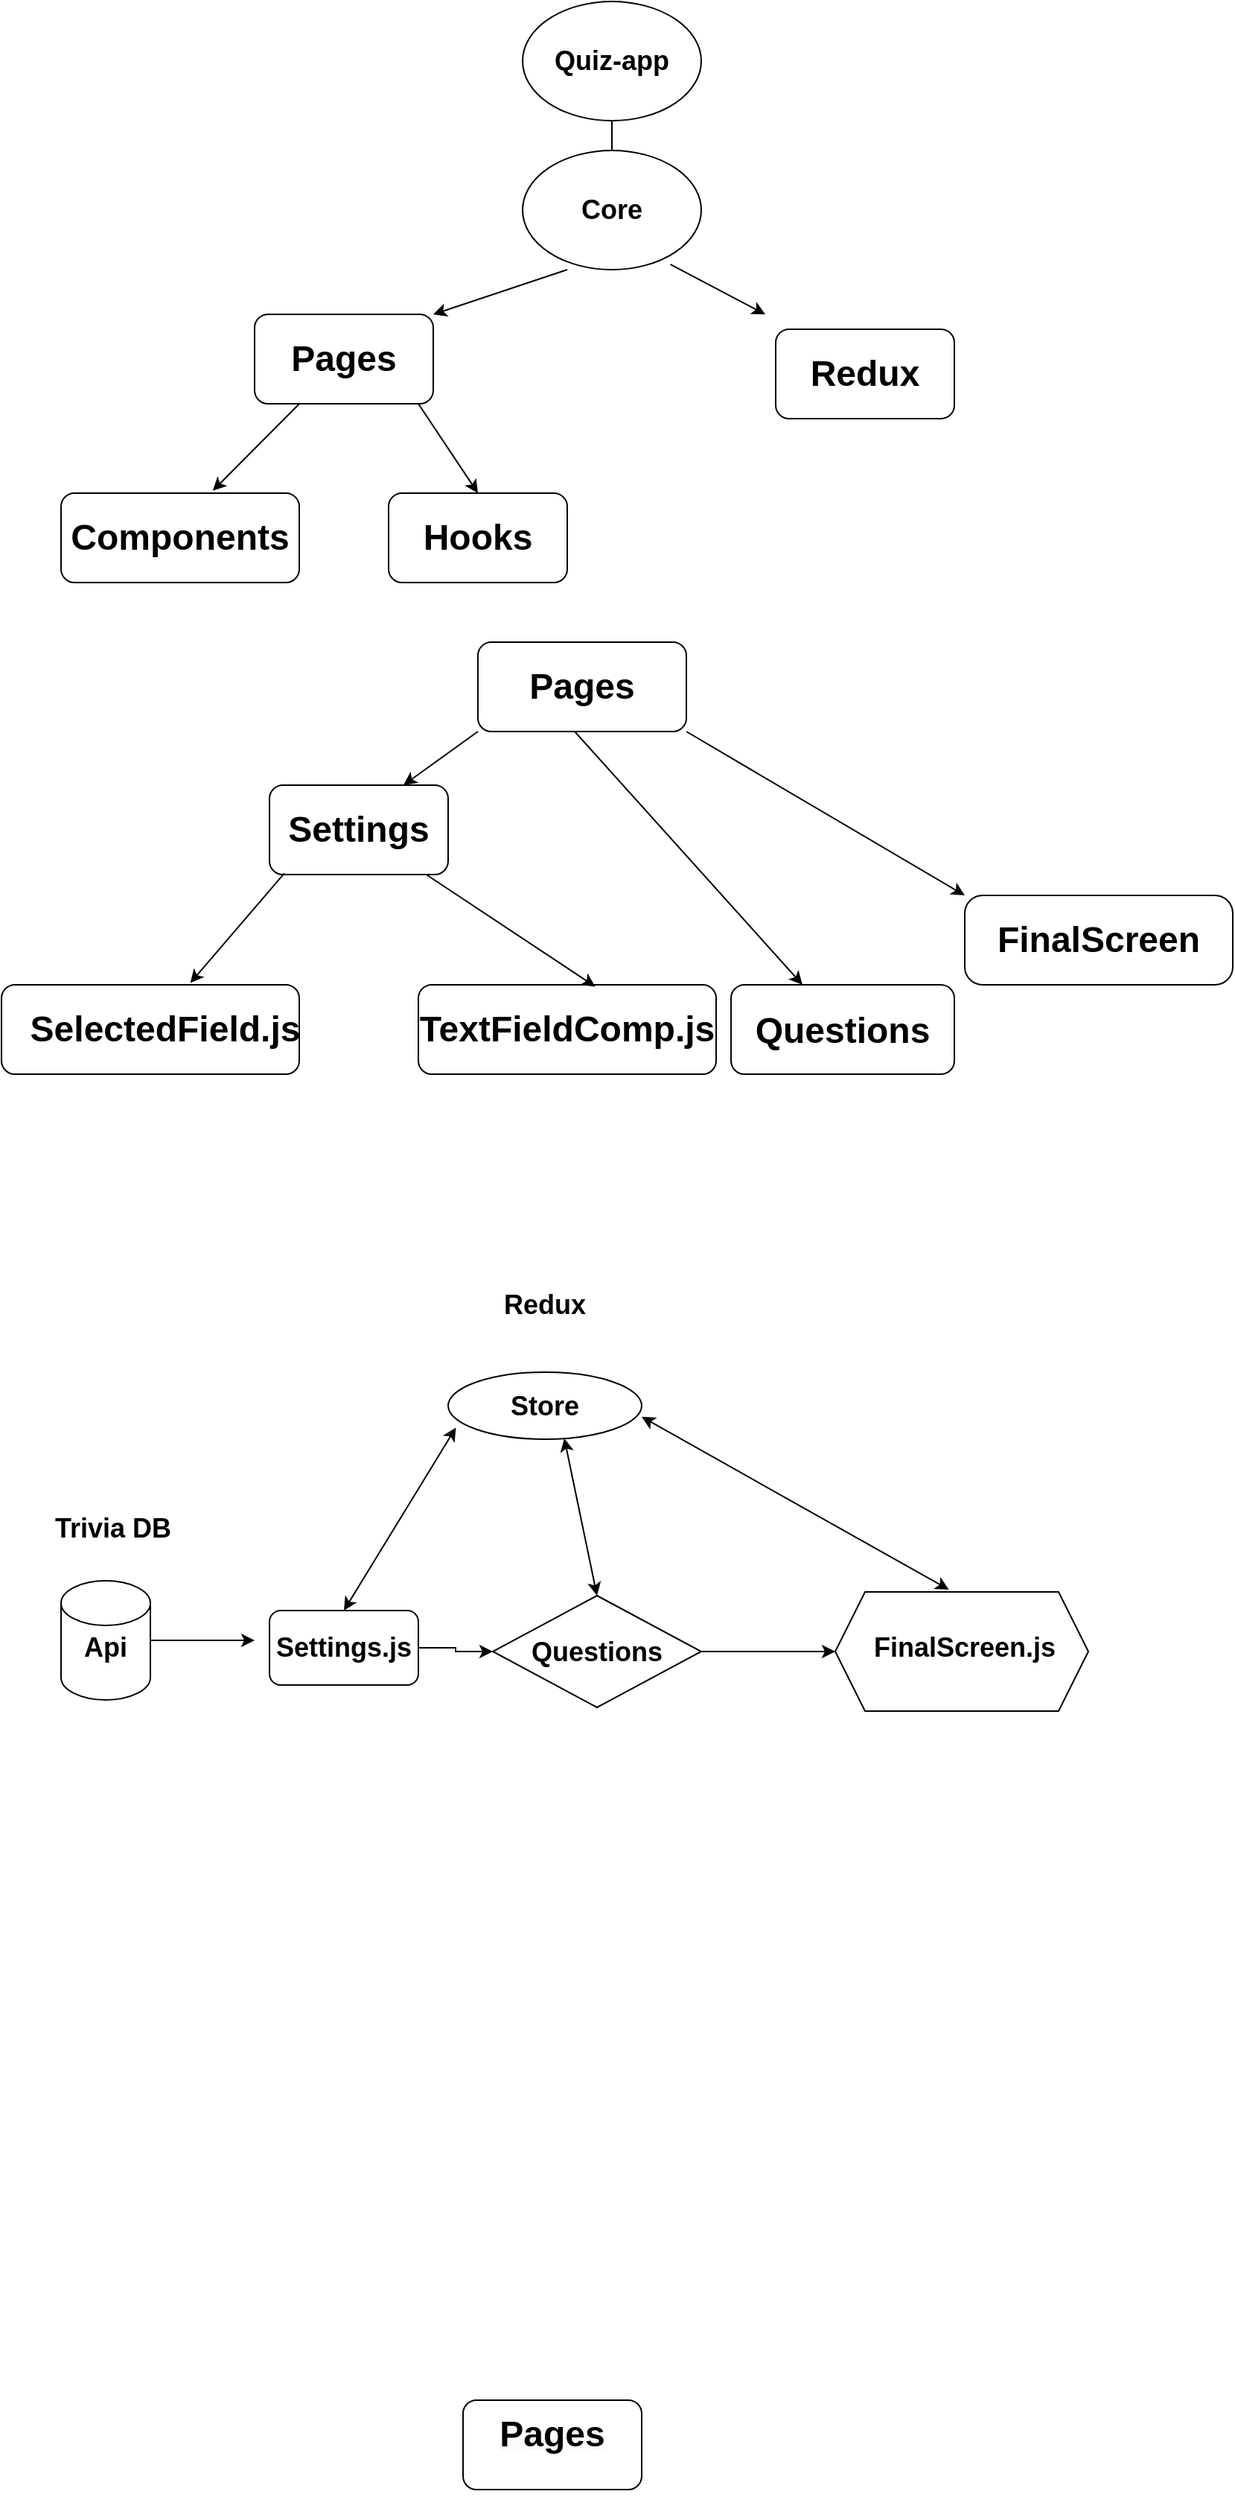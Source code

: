 <mxfile version="24.4.4" type="device">
  <diagram name="Страница — 1" id="VmjqyNmFM1wg9IQqO81X">
    <mxGraphModel dx="1050" dy="1734" grid="1" gridSize="10" guides="1" tooltips="1" connect="1" arrows="1" fold="1" page="1" pageScale="1" pageWidth="827" pageHeight="1169" math="0" shadow="0">
      <root>
        <mxCell id="0" />
        <mxCell id="1" parent="0" />
        <mxCell id="yJR4qd-kgjqClzg5IudC-28" value="" style="edgeStyle=orthogonalEdgeStyle;rounded=0;orthogonalLoop=1;jettySize=auto;html=1;" parent="1" source="jmabir00x-mEjmgOhvh--1" target="yJR4qd-kgjqClzg5IudC-25" edge="1">
          <mxGeometry relative="1" as="geometry" />
        </mxCell>
        <mxCell id="jmabir00x-mEjmgOhvh--1" value="" style="ellipse;whiteSpace=wrap;html=1;" parent="1" vertex="1">
          <mxGeometry x="350" y="-1110" width="120" height="80" as="geometry" />
        </mxCell>
        <mxCell id="jmabir00x-mEjmgOhvh--2" value="&lt;b&gt;&lt;font style=&quot;font-size: 18px;&quot;&gt;Quiz-app&lt;/font&gt;&lt;/b&gt;" style="text;html=1;align=center;verticalAlign=middle;whiteSpace=wrap;rounded=0;strokeWidth=9;" parent="1" vertex="1">
          <mxGeometry x="360" y="-1092.5" width="100" height="45" as="geometry" />
        </mxCell>
        <mxCell id="yJR4qd-kgjqClzg5IudC-14" value="" style="rounded=1;whiteSpace=wrap;html=1;" parent="1" vertex="1">
          <mxGeometry x="40" y="-780" width="160" height="60" as="geometry" />
        </mxCell>
        <mxCell id="yJR4qd-kgjqClzg5IudC-15" value="" style="rounded=1;whiteSpace=wrap;html=1;" parent="1" vertex="1">
          <mxGeometry x="260" y="-780" width="120" height="60" as="geometry" />
        </mxCell>
        <mxCell id="yJR4qd-kgjqClzg5IudC-16" value="" style="rounded=1;whiteSpace=wrap;html=1;" parent="1" vertex="1">
          <mxGeometry x="170" y="-900" width="120" height="60" as="geometry" />
        </mxCell>
        <mxCell id="yJR4qd-kgjqClzg5IudC-17" value="" style="rounded=1;whiteSpace=wrap;html=1;" parent="1" vertex="1">
          <mxGeometry x="520" y="-890" width="120" height="60" as="geometry" />
        </mxCell>
        <mxCell id="yJR4qd-kgjqClzg5IudC-18" value="&lt;b&gt;&lt;font style=&quot;font-size: 24px;&quot;&gt;Components&lt;/font&gt;&lt;/b&gt;" style="text;html=1;align=center;verticalAlign=middle;whiteSpace=wrap;rounded=0;" parent="1" vertex="1">
          <mxGeometry x="90" y="-765" width="60" height="30" as="geometry" />
        </mxCell>
        <mxCell id="yJR4qd-kgjqClzg5IudC-19" value="&lt;font style=&quot;font-size: 24px;&quot;&gt;&lt;b&gt;Hooks&lt;/b&gt;&lt;/font&gt;" style="text;html=1;align=center;verticalAlign=middle;whiteSpace=wrap;rounded=0;" parent="1" vertex="1">
          <mxGeometry x="290" y="-765" width="60" height="30" as="geometry" />
        </mxCell>
        <mxCell id="yJR4qd-kgjqClzg5IudC-20" value="&lt;b&gt;&lt;font style=&quot;font-size: 24px;&quot;&gt;Pages&lt;/font&gt;&lt;/b&gt;" style="text;html=1;align=center;verticalAlign=middle;whiteSpace=wrap;rounded=0;" parent="1" vertex="1">
          <mxGeometry x="200" y="-885" width="60" height="30" as="geometry" />
        </mxCell>
        <mxCell id="yJR4qd-kgjqClzg5IudC-21" value="&lt;b&gt;&lt;font style=&quot;font-size: 24px;&quot;&gt;Redux&lt;/font&gt;&lt;/b&gt;" style="text;html=1;align=center;verticalAlign=middle;whiteSpace=wrap;rounded=0;" parent="1" vertex="1">
          <mxGeometry x="550" y="-875" width="60" height="30" as="geometry" />
        </mxCell>
        <mxCell id="yJR4qd-kgjqClzg5IudC-24" value="" style="ellipse;whiteSpace=wrap;html=1;" parent="1" vertex="1">
          <mxGeometry x="350" y="-1010" width="120" height="80" as="geometry" />
        </mxCell>
        <mxCell id="yJR4qd-kgjqClzg5IudC-25" value="&lt;b&gt;&lt;font style=&quot;font-size: 18px;&quot;&gt;Core&lt;/font&gt;&lt;/b&gt;" style="text;html=1;align=center;verticalAlign=middle;whiteSpace=wrap;rounded=0;strokeWidth=9;" parent="1" vertex="1">
          <mxGeometry x="355" y="-996.25" width="110" height="52.5" as="geometry" />
        </mxCell>
        <mxCell id="yJR4qd-kgjqClzg5IudC-37" value="" style="endArrow=classic;html=1;rounded=0;exitX=0.827;exitY=0.955;exitDx=0;exitDy=0;exitPerimeter=0;" parent="1" source="yJR4qd-kgjqClzg5IudC-24" edge="1">
          <mxGeometry width="50" height="50" relative="1" as="geometry">
            <mxPoint x="430" y="-910" as="sourcePoint" />
            <mxPoint x="513.038" y="-900" as="targetPoint" />
          </mxGeometry>
        </mxCell>
        <mxCell id="yJR4qd-kgjqClzg5IudC-38" value="" style="endArrow=classic;html=1;rounded=0;exitX=1;exitY=0;exitDx=0;exitDy=0;entryX=1;entryY=0;entryDx=0;entryDy=0;" parent="1" source="yJR4qd-kgjqClzg5IudC-16" target="yJR4qd-kgjqClzg5IudC-16" edge="1">
          <mxGeometry width="50" height="50" relative="1" as="geometry">
            <mxPoint x="400" y="-800" as="sourcePoint" />
            <mxPoint x="450" y="-850" as="targetPoint" />
          </mxGeometry>
        </mxCell>
        <mxCell id="yJR4qd-kgjqClzg5IudC-39" value="" style="endArrow=classic;html=1;rounded=0;exitX=0.06;exitY=0.805;exitDx=0;exitDy=0;exitPerimeter=0;entryX=1;entryY=0;entryDx=0;entryDy=0;" parent="1" target="yJR4qd-kgjqClzg5IudC-16" edge="1">
          <mxGeometry width="50" height="50" relative="1" as="geometry">
            <mxPoint x="380.0" y="-930.0" as="sourcePoint" />
            <mxPoint x="322.8" y="-904.4" as="targetPoint" />
          </mxGeometry>
        </mxCell>
        <mxCell id="yJR4qd-kgjqClzg5IudC-43" value="" style="endArrow=classic;html=1;rounded=0;entryX=0.637;entryY=-0.027;entryDx=0;entryDy=0;entryPerimeter=0;" parent="1" source="yJR4qd-kgjqClzg5IudC-16" target="yJR4qd-kgjqClzg5IudC-14" edge="1">
          <mxGeometry width="50" height="50" relative="1" as="geometry">
            <mxPoint x="150" y="-790" as="sourcePoint" />
            <mxPoint x="200" y="-840" as="targetPoint" />
          </mxGeometry>
        </mxCell>
        <mxCell id="yJR4qd-kgjqClzg5IudC-44" value="" style="endArrow=classic;html=1;rounded=0;entryX=0.5;entryY=0;entryDx=0;entryDy=0;" parent="1" target="yJR4qd-kgjqClzg5IudC-15" edge="1">
          <mxGeometry width="50" height="50" relative="1" as="geometry">
            <mxPoint x="280" y="-840" as="sourcePoint" />
            <mxPoint x="317.18" y="-788.01" as="targetPoint" />
          </mxGeometry>
        </mxCell>
        <mxCell id="yJR4qd-kgjqClzg5IudC-45" value="&#xa;&lt;b style=&quot;forced-color-adjust: none; color: rgb(0, 0, 0); font-family: Helvetica; font-size: 12px; font-style: normal; font-variant-ligatures: normal; font-variant-caps: normal; letter-spacing: normal; orphans: 2; text-align: center; text-indent: 0px; text-transform: none; widows: 2; word-spacing: 0px; -webkit-text-stroke-width: 0px; white-space: normal; background-color: rgb(251, 251, 251); text-decoration-thickness: initial; text-decoration-style: initial; text-decoration-color: initial;&quot;&gt;&lt;font style=&quot;forced-color-adjust: none; font-size: 24px;&quot;&gt;Pages&lt;/font&gt;&lt;/b&gt;&#xa;&#xa;" style="rounded=1;whiteSpace=wrap;html=1;" parent="1" vertex="1">
          <mxGeometry x="310" y="500" width="120" height="60" as="geometry" />
        </mxCell>
        <mxCell id="yJR4qd-kgjqClzg5IudC-48" value="&lt;div&gt;&lt;br&gt;&lt;/div&gt;" style="rounded=1;whiteSpace=wrap;html=1;" parent="1" vertex="1">
          <mxGeometry x="320" y="-680" width="140" height="60" as="geometry" />
        </mxCell>
        <mxCell id="yJR4qd-kgjqClzg5IudC-49" value="&lt;b&gt;&lt;font style=&quot;font-size: 24px;&quot;&gt;Pages&lt;/font&gt;&lt;/b&gt;" style="text;html=1;align=center;verticalAlign=middle;whiteSpace=wrap;rounded=0;" parent="1" vertex="1">
          <mxGeometry x="360" y="-665" width="60" height="30" as="geometry" />
        </mxCell>
        <mxCell id="yJR4qd-kgjqClzg5IudC-50" value="&lt;div&gt;&lt;br&gt;&lt;/div&gt;" style="rounded=1;whiteSpace=wrap;html=1;" parent="1" vertex="1">
          <mxGeometry x="180" y="-584" width="120" height="60" as="geometry" />
        </mxCell>
        <mxCell id="yJR4qd-kgjqClzg5IudC-51" value="&lt;div&gt;&lt;br&gt;&lt;/div&gt;" style="rounded=1;whiteSpace=wrap;html=1;" parent="1" vertex="1">
          <mxGeometry x="490" y="-450" width="150" height="60" as="geometry" />
        </mxCell>
        <mxCell id="yJR4qd-kgjqClzg5IudC-52" value="&lt;div&gt;&lt;br&gt;&lt;/div&gt;" style="rounded=1;whiteSpace=wrap;html=1;arcSize=20;" parent="1" vertex="1">
          <mxGeometry x="647" y="-510" width="180" height="60" as="geometry" />
        </mxCell>
        <mxCell id="yJR4qd-kgjqClzg5IudC-53" value="&lt;b&gt;&lt;font style=&quot;font-size: 24px;&quot;&gt;Settings&lt;/font&gt;&lt;/b&gt;" style="text;html=1;align=center;verticalAlign=middle;whiteSpace=wrap;rounded=0;" parent="1" vertex="1">
          <mxGeometry x="210" y="-569" width="60" height="30" as="geometry" />
        </mxCell>
        <mxCell id="yJR4qd-kgjqClzg5IudC-54" value="&lt;b&gt;&lt;font style=&quot;font-size: 24px;&quot;&gt;Questions&lt;/font&gt;&lt;/b&gt;&lt;div&gt;&lt;b&gt;&lt;font style=&quot;font-size: 24px;&quot;&gt;&lt;br&gt;&lt;/font&gt;&lt;/b&gt;&lt;/div&gt;" style="text;html=1;align=center;verticalAlign=middle;whiteSpace=wrap;rounded=0;" parent="1" vertex="1">
          <mxGeometry x="535" y="-420" width="60" height="30" as="geometry" />
        </mxCell>
        <mxCell id="yJR4qd-kgjqClzg5IudC-55" value="&lt;b&gt;&lt;font style=&quot;font-size: 24px;&quot;&gt;FinalScreen&lt;/font&gt;&lt;/b&gt;" style="text;html=1;align=center;verticalAlign=middle;whiteSpace=wrap;rounded=0;" parent="1" vertex="1">
          <mxGeometry x="707" y="-495" width="60" height="30" as="geometry" />
        </mxCell>
        <mxCell id="yJR4qd-kgjqClzg5IudC-59" value="" style="endArrow=classic;html=1;rounded=0;exitX=0;exitY=1;exitDx=0;exitDy=0;entryX=0.75;entryY=0;entryDx=0;entryDy=0;" parent="1" source="yJR4qd-kgjqClzg5IudC-48" target="yJR4qd-kgjqClzg5IudC-50" edge="1">
          <mxGeometry width="50" height="50" relative="1" as="geometry">
            <mxPoint x="230" y="-610" as="sourcePoint" />
            <mxPoint x="180" y="-560" as="targetPoint" />
            <Array as="points" />
          </mxGeometry>
        </mxCell>
        <mxCell id="yJR4qd-kgjqClzg5IudC-61" value="" style="endArrow=classic;html=1;rounded=0;entryX=0;entryY=0;entryDx=0;entryDy=0;" parent="1" target="yJR4qd-kgjqClzg5IudC-52" edge="1">
          <mxGeometry width="50" height="50" relative="1" as="geometry">
            <mxPoint x="460" y="-620" as="sourcePoint" />
            <mxPoint x="510" y="-670" as="targetPoint" />
          </mxGeometry>
        </mxCell>
        <mxCell id="yJR4qd-kgjqClzg5IudC-62" value="" style="endArrow=classic;html=1;rounded=0;" parent="1" target="yJR4qd-kgjqClzg5IudC-51" edge="1">
          <mxGeometry width="50" height="50" relative="1" as="geometry">
            <mxPoint x="385" y="-620" as="sourcePoint" />
            <mxPoint x="435" y="-670" as="targetPoint" />
          </mxGeometry>
        </mxCell>
        <mxCell id="yJR4qd-kgjqClzg5IudC-63" value="&lt;div&gt;&lt;b&gt;&lt;font style=&quot;font-size: 24px;&quot;&gt;TextFieldComp.js&lt;/font&gt;&lt;/b&gt;&lt;br&gt;&lt;/div&gt;" style="rounded=1;whiteSpace=wrap;html=1;" parent="1" vertex="1">
          <mxGeometry x="280" y="-450" width="200" height="60" as="geometry" />
        </mxCell>
        <mxCell id="yJR4qd-kgjqClzg5IudC-64" value="&lt;div&gt;&lt;br&gt;&lt;/div&gt;" style="rounded=1;whiteSpace=wrap;html=1;" parent="1" vertex="1">
          <mxGeometry y="-450" width="200" height="60" as="geometry" />
        </mxCell>
        <mxCell id="yJR4qd-kgjqClzg5IudC-67" value="&lt;font style=&quot;font-size: 24px;&quot;&gt;&lt;b&gt;&lt;font style=&quot;&quot;&gt;SelectedField&lt;/font&gt;.js&lt;/b&gt;&lt;/font&gt;" style="text;html=1;align=center;verticalAlign=middle;whiteSpace=wrap;rounded=0;" parent="1" vertex="1">
          <mxGeometry x="80" y="-435" width="60" height="30" as="geometry" />
        </mxCell>
        <mxCell id="yJR4qd-kgjqClzg5IudC-69" value="" style="endArrow=classic;html=1;rounded=0;entryX=0.594;entryY=0.02;entryDx=0;entryDy=0;entryPerimeter=0;" parent="1" source="yJR4qd-kgjqClzg5IudC-50" target="yJR4qd-kgjqClzg5IudC-63" edge="1">
          <mxGeometry width="50" height="50" relative="1" as="geometry">
            <mxPoint x="300" y="-520" as="sourcePoint" />
            <mxPoint x="410" y="-470" as="targetPoint" />
            <Array as="points" />
          </mxGeometry>
        </mxCell>
        <mxCell id="yJR4qd-kgjqClzg5IudC-70" value="" style="endArrow=classic;html=1;rounded=0;exitX=0.083;exitY=0.987;exitDx=0;exitDy=0;exitPerimeter=0;entryX=0.634;entryY=-0.02;entryDx=0;entryDy=0;entryPerimeter=0;" parent="1" source="yJR4qd-kgjqClzg5IudC-50" target="yJR4qd-kgjqClzg5IudC-64" edge="1">
          <mxGeometry width="50" height="50" relative="1" as="geometry">
            <mxPoint x="360" y="-420" as="sourcePoint" />
            <mxPoint x="410" y="-470" as="targetPoint" />
          </mxGeometry>
        </mxCell>
        <mxCell id="yJR4qd-kgjqClzg5IudC-73" value="" style="edgeStyle=orthogonalEdgeStyle;rounded=0;orthogonalLoop=1;jettySize=auto;html=1;" parent="1" source="yJR4qd-kgjqClzg5IudC-71" edge="1">
          <mxGeometry relative="1" as="geometry">
            <mxPoint x="170" y="-10" as="targetPoint" />
          </mxGeometry>
        </mxCell>
        <mxCell id="yJR4qd-kgjqClzg5IudC-71" value="" style="shape=cylinder3;whiteSpace=wrap;html=1;boundedLbl=1;backgroundOutline=1;size=15;" parent="1" vertex="1">
          <mxGeometry x="40" y="-50" width="60" height="80" as="geometry" />
        </mxCell>
        <mxCell id="yJR4qd-kgjqClzg5IudC-74" value="&lt;b&gt;&lt;font style=&quot;font-size: 18px;&quot;&gt;Api&lt;/font&gt;&lt;/b&gt;" style="text;html=1;align=center;verticalAlign=middle;whiteSpace=wrap;rounded=0;" parent="1" vertex="1">
          <mxGeometry x="25" y="-40" width="90" height="70" as="geometry" />
        </mxCell>
        <mxCell id="yJR4qd-kgjqClzg5IudC-75" value="&lt;b&gt;&lt;font style=&quot;font-size: 18px;&quot;&gt;Trivia DB&lt;/font&gt;&lt;/b&gt;" style="text;html=1;align=center;verticalAlign=middle;whiteSpace=wrap;rounded=0;" parent="1" vertex="1">
          <mxGeometry x="30" y="-100" width="90" height="30" as="geometry" />
        </mxCell>
        <mxCell id="yJR4qd-kgjqClzg5IudC-77" value="&lt;div&gt;&lt;br&gt;&lt;/div&gt;" style="rounded=1;whiteSpace=wrap;html=1;" parent="1" vertex="1">
          <mxGeometry x="180" y="-30" width="100" height="50" as="geometry" />
        </mxCell>
        <mxCell id="yJR4qd-kgjqClzg5IudC-86" value="" style="edgeStyle=orthogonalEdgeStyle;rounded=0;orthogonalLoop=1;jettySize=auto;html=1;exitX=1;exitY=0.5;exitDx=0;exitDy=0;" parent="1" source="yJR4qd-kgjqClzg5IudC-77" target="yJR4qd-kgjqClzg5IudC-85" edge="1">
          <mxGeometry relative="1" as="geometry">
            <Array as="points" />
          </mxGeometry>
        </mxCell>
        <mxCell id="yJR4qd-kgjqClzg5IudC-78" value="&lt;font style=&quot;font-size: 18px;&quot;&gt;&lt;b&gt;Settings.js&lt;/b&gt;&lt;/font&gt;" style="text;html=1;align=center;verticalAlign=middle;whiteSpace=wrap;rounded=0;" parent="1" vertex="1">
          <mxGeometry x="200" y="-20" width="60" height="30" as="geometry" />
        </mxCell>
        <mxCell id="yJR4qd-kgjqClzg5IudC-79" value="" style="ellipse;whiteSpace=wrap;html=1;" parent="1" vertex="1">
          <mxGeometry x="300" y="-190" width="130" height="45" as="geometry" />
        </mxCell>
        <mxCell id="yJR4qd-kgjqClzg5IudC-81" value="&lt;b&gt;&lt;font style=&quot;font-size: 18px;&quot;&gt;Store&lt;/font&gt;&lt;/b&gt;" style="text;html=1;align=center;verticalAlign=middle;whiteSpace=wrap;rounded=0;" parent="1" vertex="1">
          <mxGeometry x="335" y="-182.5" width="60" height="30" as="geometry" />
        </mxCell>
        <mxCell id="yJR4qd-kgjqClzg5IudC-82" value="&lt;b&gt;&lt;font style=&quot;font-size: 18px;&quot;&gt;Redux&lt;/font&gt;&lt;/b&gt;" style="text;html=1;align=center;verticalAlign=middle;whiteSpace=wrap;rounded=0;" parent="1" vertex="1">
          <mxGeometry x="335" y="-250" width="60" height="30" as="geometry" />
        </mxCell>
        <mxCell id="yJR4qd-kgjqClzg5IudC-93" value="" style="edgeStyle=orthogonalEdgeStyle;rounded=0;orthogonalLoop=1;jettySize=auto;html=1;" parent="1" source="yJR4qd-kgjqClzg5IudC-85" target="yJR4qd-kgjqClzg5IudC-92" edge="1">
          <mxGeometry relative="1" as="geometry" />
        </mxCell>
        <mxCell id="yJR4qd-kgjqClzg5IudC-85" value="" style="rhombus;whiteSpace=wrap;html=1;" parent="1" vertex="1">
          <mxGeometry x="330" y="-40" width="140" height="75" as="geometry" />
        </mxCell>
        <mxCell id="yJR4qd-kgjqClzg5IudC-87" value="&lt;b&gt;&lt;font style=&quot;font-size: 18px;&quot;&gt;Questions&lt;/font&gt;&lt;/b&gt;" style="text;html=1;align=center;verticalAlign=middle;whiteSpace=wrap;rounded=0;" parent="1" vertex="1">
          <mxGeometry x="370" y="-17.5" width="60" height="30" as="geometry" />
        </mxCell>
        <mxCell id="yJR4qd-kgjqClzg5IudC-88" value="" style="endArrow=classic;startArrow=classic;html=1;rounded=0;exitX=0.5;exitY=0;exitDx=0;exitDy=0;entryX=0.04;entryY=0.827;entryDx=0;entryDy=0;entryPerimeter=0;" parent="1" source="yJR4qd-kgjqClzg5IudC-77" target="yJR4qd-kgjqClzg5IudC-79" edge="1">
          <mxGeometry width="50" height="50" relative="1" as="geometry">
            <mxPoint x="195" y="-37.5" as="sourcePoint" />
            <mxPoint x="330" y="-152.5" as="targetPoint" />
          </mxGeometry>
        </mxCell>
        <mxCell id="yJR4qd-kgjqClzg5IudC-89" value="" style="endArrow=classic;startArrow=classic;html=1;rounded=0;exitX=0.6;exitY=0.987;exitDx=0;exitDy=0;exitPerimeter=0;entryX=0.5;entryY=0;entryDx=0;entryDy=0;" parent="1" source="yJR4qd-kgjqClzg5IudC-79" target="yJR4qd-kgjqClzg5IudC-85" edge="1">
          <mxGeometry width="50" height="50" relative="1" as="geometry">
            <mxPoint x="310" y="40" as="sourcePoint" />
            <mxPoint x="360" y="-10" as="targetPoint" />
            <Array as="points" />
          </mxGeometry>
        </mxCell>
        <mxCell id="yJR4qd-kgjqClzg5IudC-92" value="" style="shape=hexagon;perimeter=hexagonPerimeter2;whiteSpace=wrap;html=1;fixedSize=1;" parent="1" vertex="1">
          <mxGeometry x="560" y="-42.5" width="170" height="80" as="geometry" />
        </mxCell>
        <mxCell id="yJR4qd-kgjqClzg5IudC-94" value="&lt;b&gt;&lt;font style=&quot;font-size: 18px;&quot;&gt;&lt;font style=&quot;&quot;&gt;FinalScreen&lt;/font&gt;.js&lt;/font&gt;&lt;/b&gt;" style="text;strokeColor=none;fillColor=none;spacingLeft=4;spacingRight=4;overflow=hidden;rotatable=0;points=[[0,0.5],[1,0.5]];portConstraint=eastwest;fontSize=12;whiteSpace=wrap;html=1;" parent="1" vertex="1">
          <mxGeometry x="580" y="-22.5" width="160" height="40" as="geometry" />
        </mxCell>
        <mxCell id="yJR4qd-kgjqClzg5IudC-98" value="" style="endArrow=classic;startArrow=classic;html=1;rounded=0;entryX=0.449;entryY=-0.019;entryDx=0;entryDy=0;entryPerimeter=0;" parent="1" target="yJR4qd-kgjqClzg5IudC-92" edge="1">
          <mxGeometry width="50" height="50" relative="1" as="geometry">
            <mxPoint x="430" y="-160" as="sourcePoint" />
            <mxPoint x="480" y="-210" as="targetPoint" />
          </mxGeometry>
        </mxCell>
      </root>
    </mxGraphModel>
  </diagram>
</mxfile>
